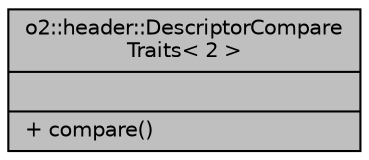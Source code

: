 digraph "o2::header::DescriptorCompareTraits&lt; 2 &gt;"
{
 // INTERACTIVE_SVG=YES
  bgcolor="transparent";
  edge [fontname="Helvetica",fontsize="10",labelfontname="Helvetica",labelfontsize="10"];
  node [fontname="Helvetica",fontsize="10",shape=record];
  Node1 [label="{o2::header::DescriptorCompare\lTraits\< 2 \>\n||+ compare()\l}",height=0.2,width=0.4,color="black", fillcolor="grey75", style="filled" fontcolor="black"];
}
